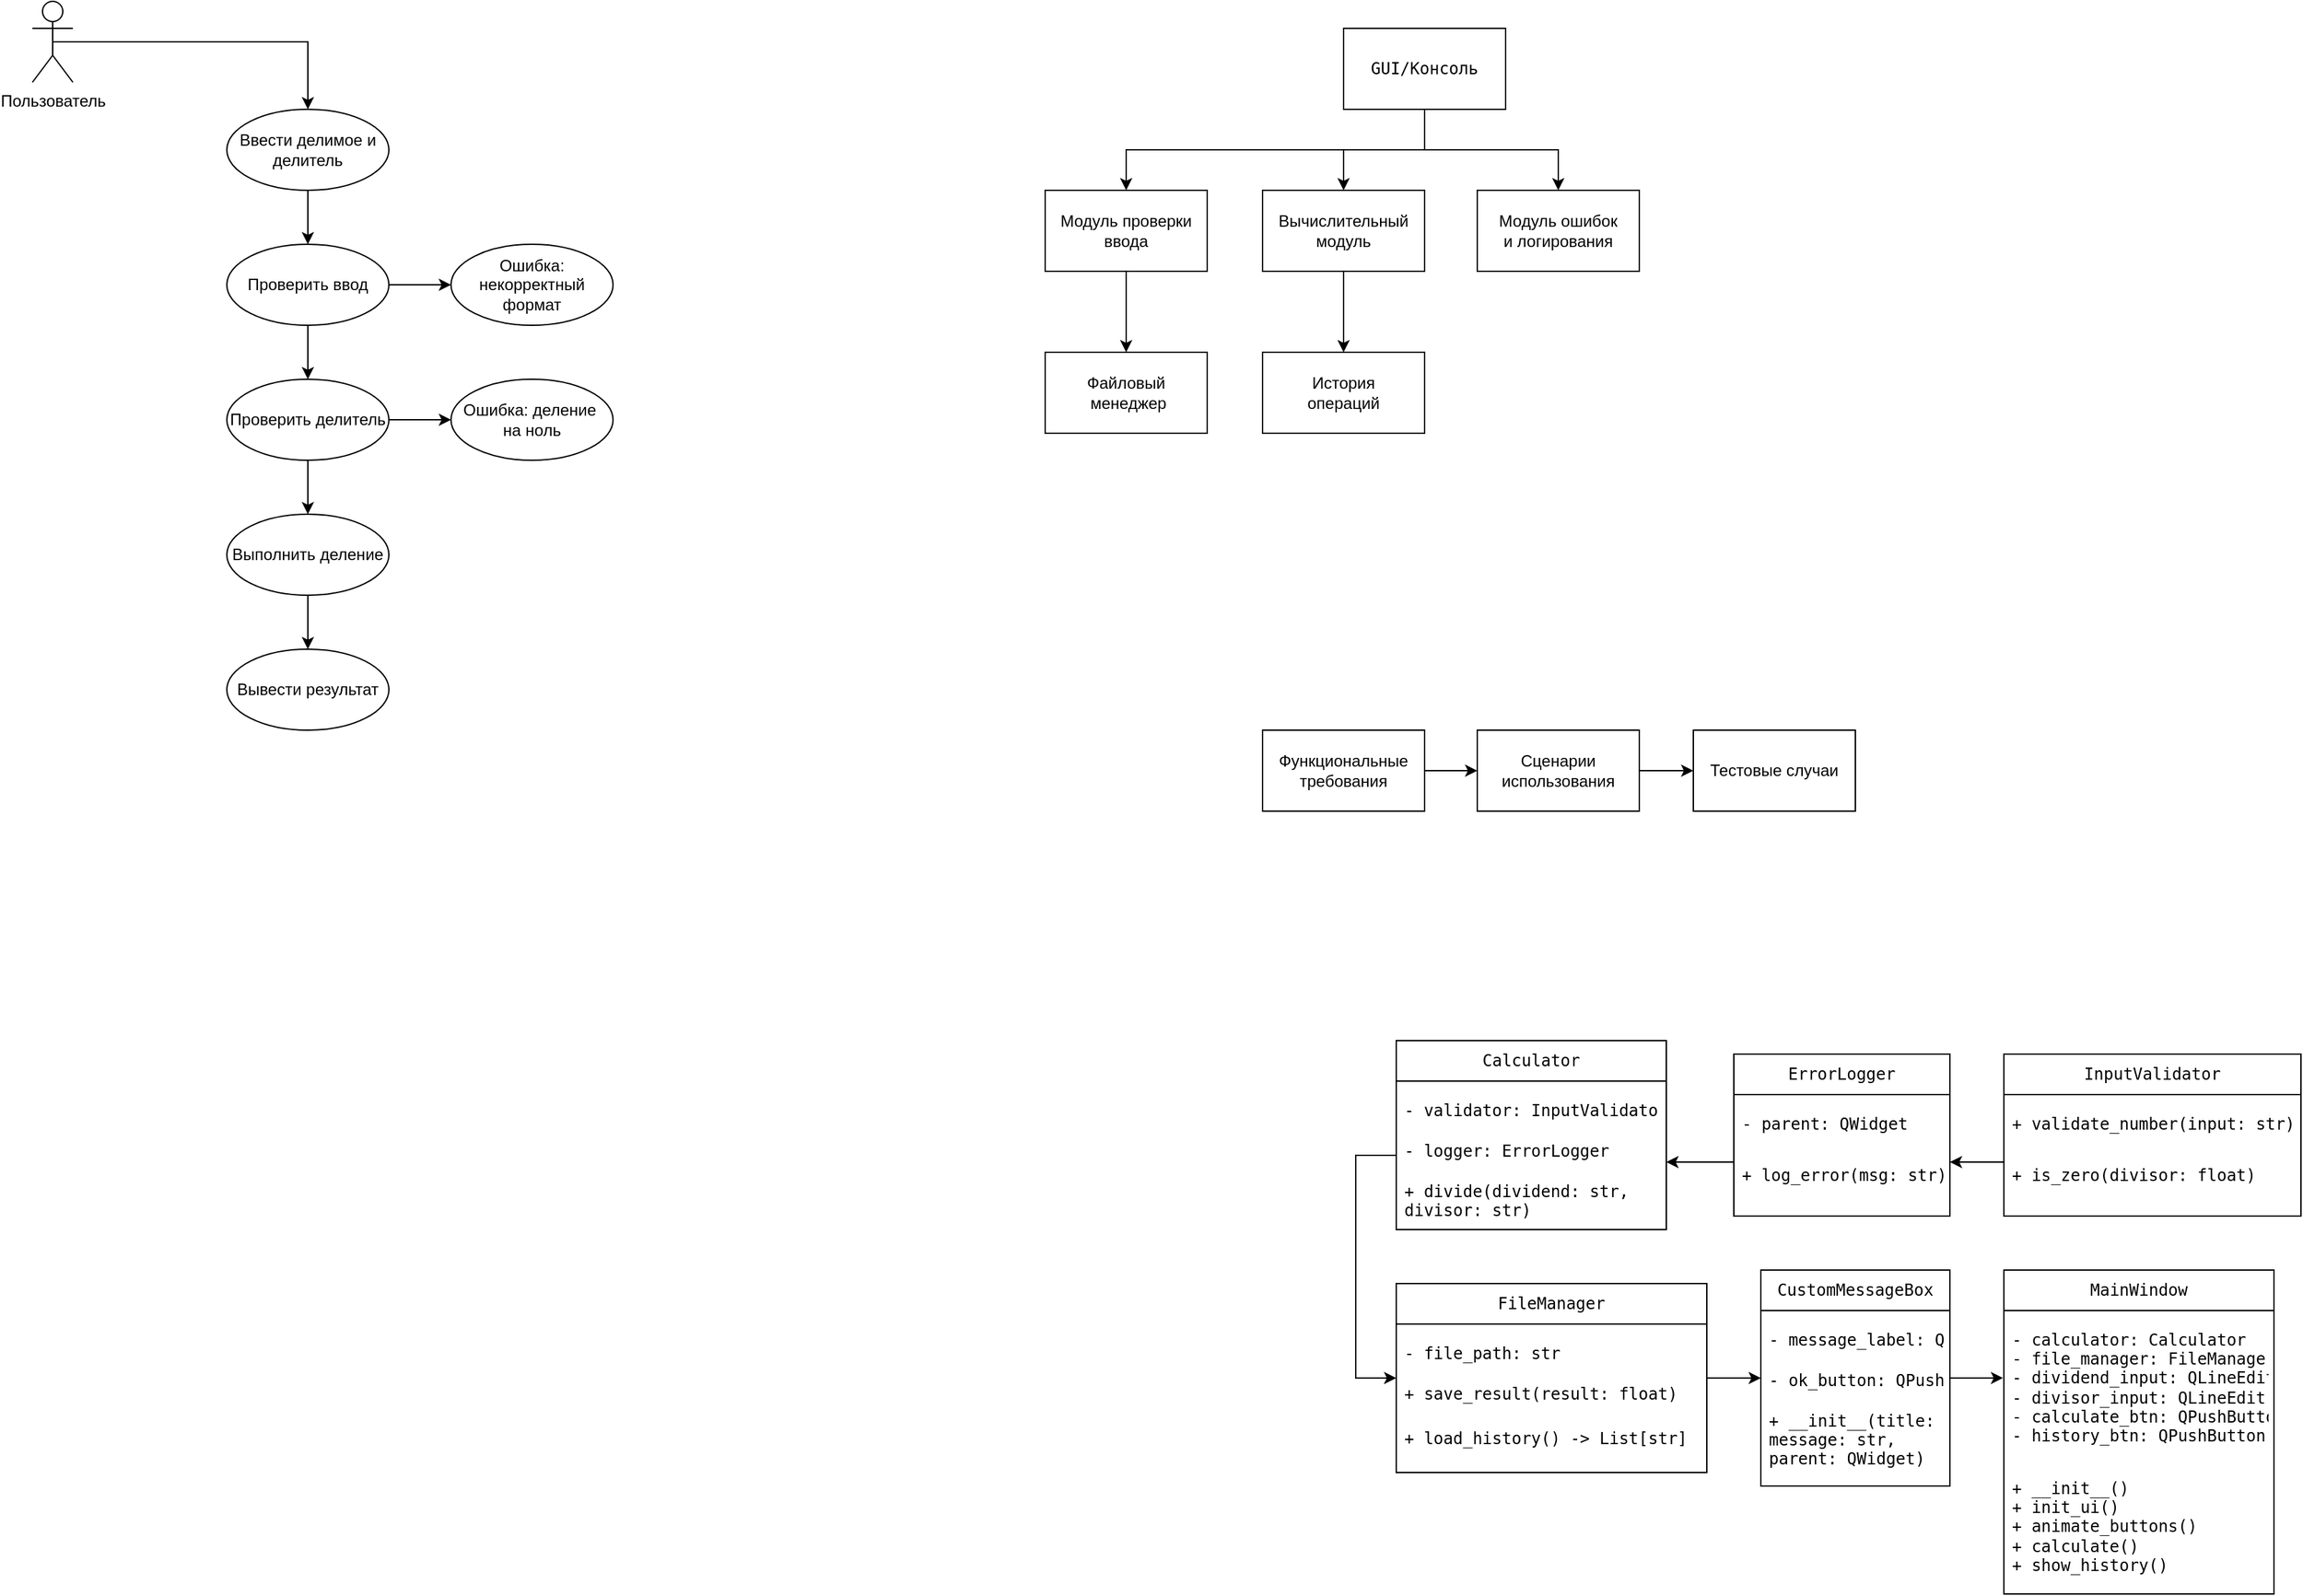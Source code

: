 <mxfile version="26.1.0">
  <diagram name="Страница — 1" id="DPBrOiN5cVtSVnnrJ4ga">
    <mxGraphModel dx="2428" dy="1778" grid="1" gridSize="10" guides="1" tooltips="1" connect="1" arrows="1" fold="1" page="1" pageScale="1" pageWidth="827" pageHeight="1169" math="0" shadow="0">
      <root>
        <mxCell id="0" />
        <mxCell id="1" parent="0" />
        <mxCell id="pGs-q-2t5HUWIXp_oJX2-13" style="edgeStyle=orthogonalEdgeStyle;rounded=0;orthogonalLoop=1;jettySize=auto;html=1;" edge="1" parent="1" source="pGs-q-2t5HUWIXp_oJX2-1" target="pGs-q-2t5HUWIXp_oJX2-2">
          <mxGeometry relative="1" as="geometry" />
        </mxCell>
        <mxCell id="pGs-q-2t5HUWIXp_oJX2-1" value="&lt;div&gt;Ввести делимое и&lt;/div&gt;&lt;div&gt;делитель&lt;/div&gt;" style="ellipse;whiteSpace=wrap;html=1;" vertex="1" parent="1">
          <mxGeometry x="354" y="260" width="120" height="60" as="geometry" />
        </mxCell>
        <mxCell id="pGs-q-2t5HUWIXp_oJX2-14" style="edgeStyle=orthogonalEdgeStyle;rounded=0;orthogonalLoop=1;jettySize=auto;html=1;" edge="1" parent="1" source="pGs-q-2t5HUWIXp_oJX2-2" target="pGs-q-2t5HUWIXp_oJX2-4">
          <mxGeometry relative="1" as="geometry" />
        </mxCell>
        <mxCell id="pGs-q-2t5HUWIXp_oJX2-17" style="edgeStyle=orthogonalEdgeStyle;rounded=0;orthogonalLoop=1;jettySize=auto;html=1;" edge="1" parent="1" source="pGs-q-2t5HUWIXp_oJX2-2" target="pGs-q-2t5HUWIXp_oJX2-8">
          <mxGeometry relative="1" as="geometry" />
        </mxCell>
        <mxCell id="pGs-q-2t5HUWIXp_oJX2-2" value="Проверить ввод" style="ellipse;whiteSpace=wrap;html=1;" vertex="1" parent="1">
          <mxGeometry x="354" y="360" width="120" height="60" as="geometry" />
        </mxCell>
        <mxCell id="pGs-q-2t5HUWIXp_oJX2-15" style="edgeStyle=orthogonalEdgeStyle;rounded=0;orthogonalLoop=1;jettySize=auto;html=1;" edge="1" parent="1" source="pGs-q-2t5HUWIXp_oJX2-4" target="pGs-q-2t5HUWIXp_oJX2-5">
          <mxGeometry relative="1" as="geometry" />
        </mxCell>
        <mxCell id="pGs-q-2t5HUWIXp_oJX2-18" style="edgeStyle=orthogonalEdgeStyle;rounded=0;orthogonalLoop=1;jettySize=auto;html=1;" edge="1" parent="1" source="pGs-q-2t5HUWIXp_oJX2-4" target="pGs-q-2t5HUWIXp_oJX2-7">
          <mxGeometry relative="1" as="geometry" />
        </mxCell>
        <mxCell id="pGs-q-2t5HUWIXp_oJX2-4" value="Проверить делитель" style="ellipse;whiteSpace=wrap;html=1;" vertex="1" parent="1">
          <mxGeometry x="354" y="460" width="120" height="60" as="geometry" />
        </mxCell>
        <mxCell id="pGs-q-2t5HUWIXp_oJX2-16" style="edgeStyle=orthogonalEdgeStyle;rounded=0;orthogonalLoop=1;jettySize=auto;html=1;" edge="1" parent="1" source="pGs-q-2t5HUWIXp_oJX2-5" target="pGs-q-2t5HUWIXp_oJX2-6">
          <mxGeometry relative="1" as="geometry" />
        </mxCell>
        <mxCell id="pGs-q-2t5HUWIXp_oJX2-5" value="Выполнить деление" style="ellipse;whiteSpace=wrap;html=1;" vertex="1" parent="1">
          <mxGeometry x="354" y="560" width="120" height="60" as="geometry" />
        </mxCell>
        <mxCell id="pGs-q-2t5HUWIXp_oJX2-6" value="Вывести результат" style="ellipse;whiteSpace=wrap;html=1;" vertex="1" parent="1">
          <mxGeometry x="354" y="660" width="120" height="60" as="geometry" />
        </mxCell>
        <mxCell id="pGs-q-2t5HUWIXp_oJX2-7" value="&lt;div&gt;Ошибка: деление&amp;nbsp;&lt;/div&gt;&lt;div&gt;на ноль&lt;/div&gt;" style="ellipse;whiteSpace=wrap;html=1;" vertex="1" parent="1">
          <mxGeometry x="520" y="460" width="120" height="60" as="geometry" />
        </mxCell>
        <mxCell id="pGs-q-2t5HUWIXp_oJX2-8" value="Ошибка: некорректный формат" style="ellipse;whiteSpace=wrap;html=1;" vertex="1" parent="1">
          <mxGeometry x="520" y="360" width="120" height="60" as="geometry" />
        </mxCell>
        <mxCell id="pGs-q-2t5HUWIXp_oJX2-9" value="Пользователь" style="shape=umlActor;verticalLabelPosition=bottom;verticalAlign=top;html=1;outlineConnect=0;" vertex="1" parent="1">
          <mxGeometry x="210" y="180" width="30" height="60" as="geometry" />
        </mxCell>
        <mxCell id="pGs-q-2t5HUWIXp_oJX2-12" style="edgeStyle=orthogonalEdgeStyle;rounded=0;orthogonalLoop=1;jettySize=auto;html=1;exitX=0.5;exitY=0.5;exitDx=0;exitDy=0;exitPerimeter=0;entryX=0.5;entryY=0;entryDx=0;entryDy=0;" edge="1" parent="1" source="pGs-q-2t5HUWIXp_oJX2-9" target="pGs-q-2t5HUWIXp_oJX2-1">
          <mxGeometry relative="1" as="geometry" />
        </mxCell>
        <mxCell id="pGs-q-2t5HUWIXp_oJX2-28" style="edgeStyle=orthogonalEdgeStyle;rounded=0;orthogonalLoop=1;jettySize=auto;html=1;" edge="1" parent="1" source="pGs-q-2t5HUWIXp_oJX2-19" target="pGs-q-2t5HUWIXp_oJX2-21">
          <mxGeometry relative="1" as="geometry" />
        </mxCell>
        <mxCell id="pGs-q-2t5HUWIXp_oJX2-29" style="edgeStyle=orthogonalEdgeStyle;rounded=0;orthogonalLoop=1;jettySize=auto;html=1;" edge="1" parent="1" source="pGs-q-2t5HUWIXp_oJX2-19" target="pGs-q-2t5HUWIXp_oJX2-22">
          <mxGeometry relative="1" as="geometry" />
        </mxCell>
        <mxCell id="pGs-q-2t5HUWIXp_oJX2-30" style="edgeStyle=orthogonalEdgeStyle;rounded=0;orthogonalLoop=1;jettySize=auto;html=1;" edge="1" parent="1" source="pGs-q-2t5HUWIXp_oJX2-19" target="pGs-q-2t5HUWIXp_oJX2-20">
          <mxGeometry relative="1" as="geometry">
            <Array as="points">
              <mxPoint x="1241" y="290" />
              <mxPoint x="1020" y="290" />
            </Array>
          </mxGeometry>
        </mxCell>
        <mxCell id="pGs-q-2t5HUWIXp_oJX2-19" value="&lt;pre&gt;GUI/Консоль&lt;/pre&gt;" style="rounded=0;whiteSpace=wrap;html=1;" vertex="1" parent="1">
          <mxGeometry x="1181" y="200" width="120" height="60" as="geometry" />
        </mxCell>
        <mxCell id="pGs-q-2t5HUWIXp_oJX2-32" style="edgeStyle=orthogonalEdgeStyle;rounded=0;orthogonalLoop=1;jettySize=auto;html=1;" edge="1" parent="1" source="pGs-q-2t5HUWIXp_oJX2-20" target="pGs-q-2t5HUWIXp_oJX2-24">
          <mxGeometry relative="1" as="geometry" />
        </mxCell>
        <mxCell id="pGs-q-2t5HUWIXp_oJX2-20" value="&lt;div&gt;Модуль проверки&lt;/div&gt;&lt;div&gt;ввода&lt;/div&gt;" style="rounded=0;whiteSpace=wrap;html=1;" vertex="1" parent="1">
          <mxGeometry x="960" y="320" width="120" height="60" as="geometry" />
        </mxCell>
        <mxCell id="pGs-q-2t5HUWIXp_oJX2-31" style="edgeStyle=orthogonalEdgeStyle;rounded=0;orthogonalLoop=1;jettySize=auto;html=1;" edge="1" parent="1" source="pGs-q-2t5HUWIXp_oJX2-21" target="pGs-q-2t5HUWIXp_oJX2-23">
          <mxGeometry relative="1" as="geometry" />
        </mxCell>
        <mxCell id="pGs-q-2t5HUWIXp_oJX2-21" value="&lt;div&gt;Вычислительный&lt;/div&gt;&lt;div&gt;модуль&lt;/div&gt;" style="rounded=0;whiteSpace=wrap;html=1;" vertex="1" parent="1">
          <mxGeometry x="1121" y="320" width="120" height="60" as="geometry" />
        </mxCell>
        <mxCell id="pGs-q-2t5HUWIXp_oJX2-22" value="&lt;div&gt;Модуль ошибок&lt;/div&gt;&lt;div&gt;и логирования&lt;/div&gt;" style="rounded=0;whiteSpace=wrap;html=1;" vertex="1" parent="1">
          <mxGeometry x="1280" y="320" width="120" height="60" as="geometry" />
        </mxCell>
        <mxCell id="pGs-q-2t5HUWIXp_oJX2-23" value="&lt;div&gt;История&lt;/div&gt;&lt;div&gt;операций&lt;/div&gt;" style="rounded=0;whiteSpace=wrap;html=1;" vertex="1" parent="1">
          <mxGeometry x="1121" y="440" width="120" height="60" as="geometry" />
        </mxCell>
        <mxCell id="pGs-q-2t5HUWIXp_oJX2-24" value="&lt;div&gt;Файловый&lt;/div&gt;&lt;div&gt;&amp;nbsp;менеджер&lt;/div&gt;" style="rounded=0;whiteSpace=wrap;html=1;" vertex="1" parent="1">
          <mxGeometry x="960" y="440" width="120" height="60" as="geometry" />
        </mxCell>
        <mxCell id="pGs-q-2t5HUWIXp_oJX2-38" style="edgeStyle=orthogonalEdgeStyle;rounded=0;orthogonalLoop=1;jettySize=auto;html=1;" edge="1" parent="1" source="pGs-q-2t5HUWIXp_oJX2-33" target="pGs-q-2t5HUWIXp_oJX2-34">
          <mxGeometry relative="1" as="geometry" />
        </mxCell>
        <mxCell id="pGs-q-2t5HUWIXp_oJX2-33" value="&lt;div&gt;Функциональные&lt;/div&gt;&lt;div&gt;требования&lt;/div&gt;" style="rounded=0;whiteSpace=wrap;html=1;" vertex="1" parent="1">
          <mxGeometry x="1121" y="720" width="120" height="60" as="geometry" />
        </mxCell>
        <mxCell id="pGs-q-2t5HUWIXp_oJX2-39" style="edgeStyle=orthogonalEdgeStyle;rounded=0;orthogonalLoop=1;jettySize=auto;html=1;" edge="1" parent="1" source="pGs-q-2t5HUWIXp_oJX2-34" target="pGs-q-2t5HUWIXp_oJX2-35">
          <mxGeometry relative="1" as="geometry" />
        </mxCell>
        <mxCell id="pGs-q-2t5HUWIXp_oJX2-34" value="&lt;div&gt;Сценарии&lt;/div&gt;&lt;div&gt;использования&lt;/div&gt;" style="rounded=0;whiteSpace=wrap;html=1;" vertex="1" parent="1">
          <mxGeometry x="1280" y="720" width="120" height="60" as="geometry" />
        </mxCell>
        <mxCell id="pGs-q-2t5HUWIXp_oJX2-35" value="Тестовые случаи" style="rounded=0;whiteSpace=wrap;html=1;" vertex="1" parent="1">
          <mxGeometry x="1440" y="720" width="120" height="60" as="geometry" />
        </mxCell>
        <mxCell id="pGs-q-2t5HUWIXp_oJX2-40" value="&lt;pre&gt;Calculator&lt;/pre&gt;" style="swimlane;fontStyle=0;childLayout=stackLayout;horizontal=1;startSize=30;horizontalStack=0;resizeParent=1;resizeParentMax=0;resizeLast=0;collapsible=1;marginBottom=0;whiteSpace=wrap;html=1;" vertex="1" parent="1">
          <mxGeometry x="1220" y="950" width="200" height="140" as="geometry" />
        </mxCell>
        <mxCell id="pGs-q-2t5HUWIXp_oJX2-41" value="&lt;pre&gt;- validator: InputValidator&lt;/pre&gt;" style="text;strokeColor=none;fillColor=none;align=left;verticalAlign=middle;spacingLeft=4;spacingRight=4;overflow=hidden;points=[[0,0.5],[1,0.5]];portConstraint=eastwest;rotatable=0;whiteSpace=wrap;html=1;" vertex="1" parent="pGs-q-2t5HUWIXp_oJX2-40">
          <mxGeometry y="30" width="200" height="30" as="geometry" />
        </mxCell>
        <mxCell id="pGs-q-2t5HUWIXp_oJX2-42" value="&lt;pre&gt;- logger: ErrorLogger&lt;/pre&gt;" style="text;strokeColor=none;fillColor=none;align=left;verticalAlign=middle;spacingLeft=4;spacingRight=4;overflow=hidden;points=[[0,0.5],[1,0.5]];portConstraint=eastwest;rotatable=0;whiteSpace=wrap;html=1;" vertex="1" parent="pGs-q-2t5HUWIXp_oJX2-40">
          <mxGeometry y="60" width="200" height="30" as="geometry" />
        </mxCell>
        <mxCell id="pGs-q-2t5HUWIXp_oJX2-43" value="&lt;pre&gt;+ divide(dividend: str, &lt;br&gt;divisor: str)&lt;/pre&gt;" style="text;strokeColor=none;fillColor=none;align=left;verticalAlign=middle;spacingLeft=4;spacingRight=4;overflow=hidden;points=[[0,0.5],[1,0.5]];portConstraint=eastwest;rotatable=0;whiteSpace=wrap;html=1;" vertex="1" parent="pGs-q-2t5HUWIXp_oJX2-40">
          <mxGeometry y="90" width="200" height="50" as="geometry" />
        </mxCell>
        <mxCell id="pGs-q-2t5HUWIXp_oJX2-44" value="&lt;pre&gt;InputValidator&lt;/pre&gt;" style="swimlane;fontStyle=0;childLayout=stackLayout;horizontal=1;startSize=30;horizontalStack=0;resizeParent=1;resizeParentMax=0;resizeLast=0;collapsible=1;marginBottom=0;whiteSpace=wrap;html=1;" vertex="1" parent="1">
          <mxGeometry x="1670" y="960" width="220" height="120" as="geometry" />
        </mxCell>
        <mxCell id="pGs-q-2t5HUWIXp_oJX2-45" value="&lt;pre&gt;+ validate_number(input: str)&lt;/pre&gt;" style="text;strokeColor=none;fillColor=none;align=left;verticalAlign=middle;spacingLeft=4;spacingRight=4;overflow=hidden;points=[[0,0.5],[1,0.5]];portConstraint=eastwest;rotatable=0;whiteSpace=wrap;html=1;" vertex="1" parent="pGs-q-2t5HUWIXp_oJX2-44">
          <mxGeometry y="30" width="220" height="30" as="geometry" />
        </mxCell>
        <mxCell id="pGs-q-2t5HUWIXp_oJX2-46" value="&lt;pre&gt;+ is_zero(divisor: float)&lt;/pre&gt;" style="text;strokeColor=none;fillColor=none;align=left;verticalAlign=middle;spacingLeft=4;spacingRight=4;overflow=hidden;points=[[0,0.5],[1,0.5]];portConstraint=eastwest;rotatable=0;whiteSpace=wrap;html=1;" vertex="1" parent="pGs-q-2t5HUWIXp_oJX2-44">
          <mxGeometry y="60" width="220" height="60" as="geometry" />
        </mxCell>
        <mxCell id="pGs-q-2t5HUWIXp_oJX2-48" value="&lt;pre&gt;ErrorLogger&lt;/pre&gt;" style="swimlane;fontStyle=0;childLayout=stackLayout;horizontal=1;startSize=30;horizontalStack=0;resizeParent=1;resizeParentMax=0;resizeLast=0;collapsible=1;marginBottom=0;whiteSpace=wrap;html=1;" vertex="1" parent="1">
          <mxGeometry x="1470" y="960" width="160" height="120" as="geometry" />
        </mxCell>
        <mxCell id="pGs-q-2t5HUWIXp_oJX2-49" value="&lt;pre&gt;- parent: QWidget&lt;/pre&gt;" style="text;strokeColor=none;fillColor=none;align=left;verticalAlign=middle;spacingLeft=4;spacingRight=4;overflow=hidden;points=[[0,0.5],[1,0.5]];portConstraint=eastwest;rotatable=0;whiteSpace=wrap;html=1;" vertex="1" parent="pGs-q-2t5HUWIXp_oJX2-48">
          <mxGeometry y="30" width="160" height="30" as="geometry" />
        </mxCell>
        <mxCell id="pGs-q-2t5HUWIXp_oJX2-50" value="&lt;pre&gt;+ log_error(msg: str)&lt;/pre&gt;" style="text;strokeColor=none;fillColor=none;align=left;verticalAlign=middle;spacingLeft=4;spacingRight=4;overflow=hidden;points=[[0,0.5],[1,0.5]];portConstraint=eastwest;rotatable=0;whiteSpace=wrap;html=1;" vertex="1" parent="pGs-q-2t5HUWIXp_oJX2-48">
          <mxGeometry y="60" width="160" height="60" as="geometry" />
        </mxCell>
        <mxCell id="pGs-q-2t5HUWIXp_oJX2-55" value="&lt;pre&gt;FileManager&lt;/pre&gt;" style="swimlane;fontStyle=0;childLayout=stackLayout;horizontal=1;startSize=30;horizontalStack=0;resizeParent=1;resizeParentMax=0;resizeLast=0;collapsible=1;marginBottom=0;whiteSpace=wrap;html=1;" vertex="1" parent="1">
          <mxGeometry x="1220" y="1130" width="230" height="140" as="geometry" />
        </mxCell>
        <mxCell id="pGs-q-2t5HUWIXp_oJX2-56" value="&lt;pre&gt;- file_path: str&lt;/pre&gt;" style="text;strokeColor=none;fillColor=none;align=left;verticalAlign=middle;spacingLeft=4;spacingRight=4;overflow=hidden;points=[[0,0.5],[1,0.5]];portConstraint=eastwest;rotatable=0;whiteSpace=wrap;html=1;" vertex="1" parent="pGs-q-2t5HUWIXp_oJX2-55">
          <mxGeometry y="30" width="230" height="30" as="geometry" />
        </mxCell>
        <mxCell id="pGs-q-2t5HUWIXp_oJX2-57" value="&lt;pre&gt;+ save_result(result: float)&lt;/pre&gt;" style="text;strokeColor=none;fillColor=none;align=left;verticalAlign=middle;spacingLeft=4;spacingRight=4;overflow=hidden;points=[[0,0.5],[1,0.5]];portConstraint=eastwest;rotatable=0;whiteSpace=wrap;html=1;" vertex="1" parent="pGs-q-2t5HUWIXp_oJX2-55">
          <mxGeometry y="60" width="230" height="30" as="geometry" />
        </mxCell>
        <mxCell id="pGs-q-2t5HUWIXp_oJX2-58" value="&lt;pre&gt;+ load_history() -&amp;gt; List[str]&lt;/pre&gt;" style="text;strokeColor=none;fillColor=none;align=left;verticalAlign=middle;spacingLeft=4;spacingRight=4;overflow=hidden;points=[[0,0.5],[1,0.5]];portConstraint=eastwest;rotatable=0;whiteSpace=wrap;html=1;" vertex="1" parent="pGs-q-2t5HUWIXp_oJX2-55">
          <mxGeometry y="90" width="230" height="50" as="geometry" />
        </mxCell>
        <mxCell id="pGs-q-2t5HUWIXp_oJX2-59" value="&lt;pre&gt;CustomMessageBox&lt;/pre&gt;" style="swimlane;fontStyle=0;childLayout=stackLayout;horizontal=1;startSize=30;horizontalStack=0;resizeParent=1;resizeParentMax=0;resizeLast=0;collapsible=1;marginBottom=0;whiteSpace=wrap;html=1;" vertex="1" parent="1">
          <mxGeometry x="1490" y="1120" width="140" height="160" as="geometry" />
        </mxCell>
        <mxCell id="pGs-q-2t5HUWIXp_oJX2-60" value="&lt;pre&gt;- message_label: QLabel&lt;/pre&gt;" style="text;strokeColor=none;fillColor=none;align=left;verticalAlign=middle;spacingLeft=4;spacingRight=4;overflow=hidden;points=[[0,0.5],[1,0.5]];portConstraint=eastwest;rotatable=0;whiteSpace=wrap;html=1;" vertex="1" parent="pGs-q-2t5HUWIXp_oJX2-59">
          <mxGeometry y="30" width="140" height="30" as="geometry" />
        </mxCell>
        <mxCell id="pGs-q-2t5HUWIXp_oJX2-61" value="&lt;pre&gt;- ok_button: QPushButton&lt;/pre&gt;" style="text;strokeColor=none;fillColor=none;align=left;verticalAlign=middle;spacingLeft=4;spacingRight=4;overflow=hidden;points=[[0,0.5],[1,0.5]];portConstraint=eastwest;rotatable=0;whiteSpace=wrap;html=1;" vertex="1" parent="pGs-q-2t5HUWIXp_oJX2-59">
          <mxGeometry y="60" width="140" height="30" as="geometry" />
        </mxCell>
        <mxCell id="pGs-q-2t5HUWIXp_oJX2-62" value="&lt;pre&gt;+ __init__(title: str,&lt;br&gt;message: str,&lt;br&gt;parent: QWidget)&lt;/pre&gt;" style="text;strokeColor=none;fillColor=none;align=left;verticalAlign=middle;spacingLeft=4;spacingRight=4;overflow=hidden;points=[[0,0.5],[1,0.5]];portConstraint=eastwest;rotatable=0;whiteSpace=wrap;html=1;" vertex="1" parent="pGs-q-2t5HUWIXp_oJX2-59">
          <mxGeometry y="90" width="140" height="70" as="geometry" />
        </mxCell>
        <mxCell id="pGs-q-2t5HUWIXp_oJX2-64" style="edgeStyle=orthogonalEdgeStyle;rounded=0;orthogonalLoop=1;jettySize=auto;html=1;" edge="1" parent="1" source="pGs-q-2t5HUWIXp_oJX2-46" target="pGs-q-2t5HUWIXp_oJX2-50">
          <mxGeometry relative="1" as="geometry">
            <Array as="points">
              <mxPoint x="1650" y="1040" />
              <mxPoint x="1650" y="1040" />
            </Array>
          </mxGeometry>
        </mxCell>
        <mxCell id="pGs-q-2t5HUWIXp_oJX2-65" style="edgeStyle=orthogonalEdgeStyle;rounded=0;orthogonalLoop=1;jettySize=auto;html=1;" edge="1" parent="1" source="pGs-q-2t5HUWIXp_oJX2-50" target="pGs-q-2t5HUWIXp_oJX2-42">
          <mxGeometry relative="1" as="geometry">
            <Array as="points">
              <mxPoint x="1400" y="1040" />
              <mxPoint x="1400" y="1040" />
            </Array>
          </mxGeometry>
        </mxCell>
        <mxCell id="pGs-q-2t5HUWIXp_oJX2-66" style="edgeStyle=orthogonalEdgeStyle;rounded=0;orthogonalLoop=1;jettySize=auto;html=1;exitX=0;exitY=0.5;exitDx=0;exitDy=0;" edge="1" parent="1" source="pGs-q-2t5HUWIXp_oJX2-42" target="pGs-q-2t5HUWIXp_oJX2-57">
          <mxGeometry relative="1" as="geometry">
            <Array as="points">
              <mxPoint x="1220" y="1035" />
              <mxPoint x="1190" y="1035" />
              <mxPoint x="1190" y="1200" />
            </Array>
          </mxGeometry>
        </mxCell>
        <mxCell id="pGs-q-2t5HUWIXp_oJX2-67" style="edgeStyle=orthogonalEdgeStyle;rounded=0;orthogonalLoop=1;jettySize=auto;html=1;" edge="1" parent="1" source="pGs-q-2t5HUWIXp_oJX2-57" target="pGs-q-2t5HUWIXp_oJX2-61">
          <mxGeometry relative="1" as="geometry">
            <Array as="points">
              <mxPoint x="1480" y="1200" />
              <mxPoint x="1480" y="1200" />
            </Array>
          </mxGeometry>
        </mxCell>
        <mxCell id="pGs-q-2t5HUWIXp_oJX2-69" value="&lt;pre&gt;MainWindow&lt;/pre&gt;" style="swimlane;fontStyle=0;childLayout=stackLayout;horizontal=1;startSize=30;horizontalStack=0;resizeParent=1;resizeParentMax=0;resizeLast=0;collapsible=1;marginBottom=0;whiteSpace=wrap;html=1;" vertex="1" parent="1">
          <mxGeometry x="1670" y="1120" width="200" height="240" as="geometry" />
        </mxCell>
        <mxCell id="pGs-q-2t5HUWIXp_oJX2-70" value="&lt;pre&gt;- calculator: Calculator&lt;br&gt;- file_manager: FileManager&lt;br&gt;- dividend_input: QLineEdit&lt;br&gt;- divisor_input: QLineEdit&lt;br&gt;- calculate_btn: QPushButton&lt;br&gt;- history_btn: QPushButton&lt;/pre&gt;" style="text;strokeColor=none;fillColor=none;align=left;verticalAlign=middle;spacingLeft=4;spacingRight=4;overflow=hidden;points=[[0,0.5],[1,0.5]];portConstraint=eastwest;rotatable=0;whiteSpace=wrap;html=1;" vertex="1" parent="pGs-q-2t5HUWIXp_oJX2-69">
          <mxGeometry y="30" width="200" height="110" as="geometry" />
        </mxCell>
        <mxCell id="pGs-q-2t5HUWIXp_oJX2-71" value="&lt;pre&gt;+ __init__()&lt;br&gt;+ init_ui()&lt;br&gt;+ animate_buttons()&lt;br&gt;+ calculate()&lt;br&gt;+ show_history()&lt;/pre&gt;" style="text;strokeColor=none;fillColor=none;align=left;verticalAlign=middle;spacingLeft=4;spacingRight=4;overflow=hidden;points=[[0,0.5],[1,0.5]];portConstraint=eastwest;rotatable=0;whiteSpace=wrap;html=1;" vertex="1" parent="pGs-q-2t5HUWIXp_oJX2-69">
          <mxGeometry y="140" width="200" height="100" as="geometry" />
        </mxCell>
        <mxCell id="pGs-q-2t5HUWIXp_oJX2-74" style="edgeStyle=orthogonalEdgeStyle;rounded=0;orthogonalLoop=1;jettySize=auto;html=1;entryX=-0.003;entryY=0.454;entryDx=0;entryDy=0;entryPerimeter=0;" edge="1" parent="1" source="pGs-q-2t5HUWIXp_oJX2-61" target="pGs-q-2t5HUWIXp_oJX2-70">
          <mxGeometry relative="1" as="geometry">
            <mxPoint x="1670" y="1195" as="targetPoint" />
            <Array as="points">
              <mxPoint x="1640" y="1200" />
              <mxPoint x="1640" y="1200" />
            </Array>
          </mxGeometry>
        </mxCell>
      </root>
    </mxGraphModel>
  </diagram>
</mxfile>

